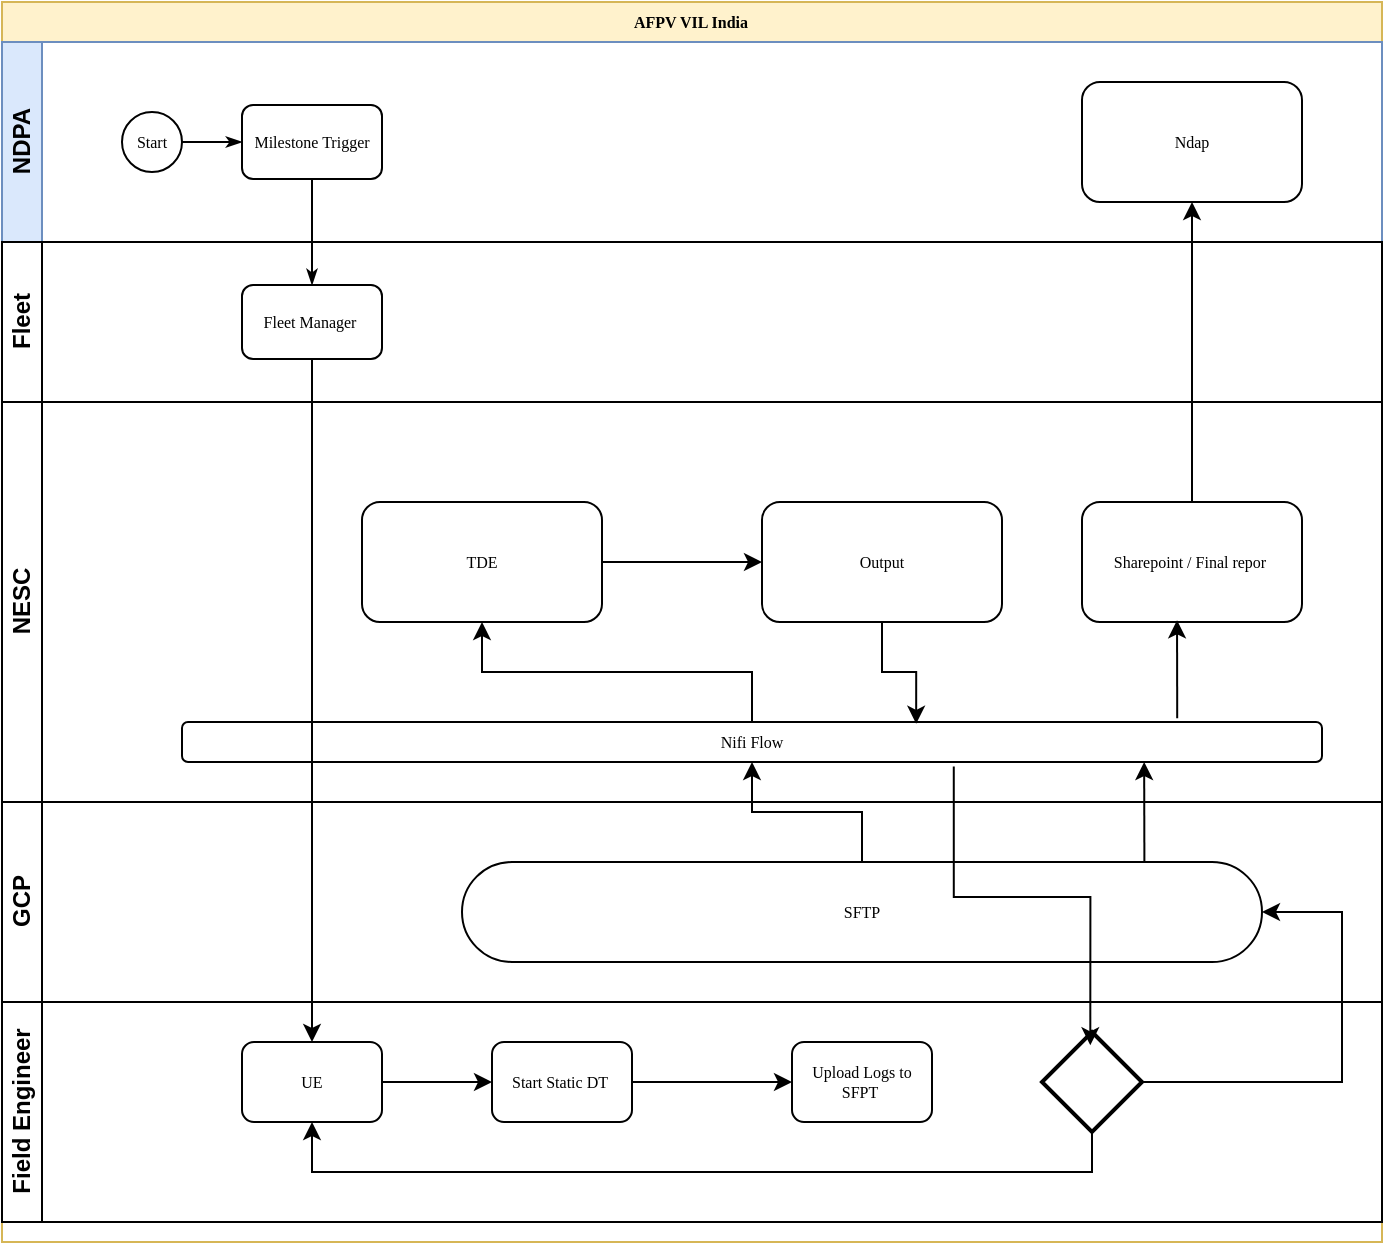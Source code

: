 <mxfile version="24.7.17">
  <diagram name="Page-1" id="c7488fd3-1785-93aa-aadb-54a6760d102a">
    <mxGraphModel dx="1195" dy="635" grid="1" gridSize="10" guides="1" tooltips="1" connect="1" arrows="1" fold="1" page="1" pageScale="1" pageWidth="1100" pageHeight="850" background="none" math="0" shadow="0">
      <root>
        <mxCell id="0" />
        <mxCell id="1" parent="0" />
        <mxCell id="2b4e8129b02d487f-1" value="AFPV VIL India&amp;nbsp;" style="swimlane;html=1;childLayout=stackLayout;horizontal=1;startSize=20;horizontalStack=0;rounded=0;shadow=0;labelBackgroundColor=none;strokeWidth=1;fontFamily=Verdana;fontSize=8;align=center;fillColor=#fff2cc;strokeColor=#d6b656;" parent="1" vertex="1">
          <mxGeometry x="200" y="10" width="690" height="620" as="geometry" />
        </mxCell>
        <mxCell id="2b4e8129b02d487f-2" value="NDPA" style="swimlane;html=1;startSize=20;horizontal=0;fillColor=#dae8fc;strokeColor=#6c8ebf;gradientColor=none;" parent="2b4e8129b02d487f-1" vertex="1">
          <mxGeometry y="20" width="690" height="100" as="geometry" />
        </mxCell>
        <mxCell id="2b4e8129b02d487f-18" style="edgeStyle=orthogonalEdgeStyle;rounded=0;html=1;labelBackgroundColor=none;startArrow=none;startFill=0;startSize=5;endArrow=classicThin;endFill=1;endSize=5;jettySize=auto;orthogonalLoop=1;strokeWidth=1;fontFamily=Verdana;fontSize=8" parent="2b4e8129b02d487f-2" source="2b4e8129b02d487f-5" target="2b4e8129b02d487f-6" edge="1">
          <mxGeometry relative="1" as="geometry" />
        </mxCell>
        <mxCell id="2b4e8129b02d487f-5" value="Start" style="ellipse;whiteSpace=wrap;html=1;rounded=0;shadow=0;labelBackgroundColor=none;strokeWidth=1;fontFamily=Verdana;fontSize=8;align=center;" parent="2b4e8129b02d487f-2" vertex="1">
          <mxGeometry x="60" y="35" width="30" height="30" as="geometry" />
        </mxCell>
        <mxCell id="2b4e8129b02d487f-6" value="Milestone Trigger" style="rounded=1;whiteSpace=wrap;html=1;shadow=0;labelBackgroundColor=none;strokeWidth=1;fontFamily=Verdana;fontSize=8;align=center;" parent="2b4e8129b02d487f-2" vertex="1">
          <mxGeometry x="120" y="31.5" width="70" height="37" as="geometry" />
        </mxCell>
        <mxCell id="iS7uTXhmOtBCeSAI_-wE-41" value="Ndap" style="rounded=1;whiteSpace=wrap;html=1;shadow=0;labelBackgroundColor=none;strokeWidth=1;fontFamily=Verdana;fontSize=8;align=center;" vertex="1" parent="2b4e8129b02d487f-2">
          <mxGeometry x="540" y="20" width="110" height="60" as="geometry" />
        </mxCell>
        <mxCell id="2b4e8129b02d487f-3" value="Fleet" style="swimlane;html=1;startSize=20;horizontal=0;" parent="2b4e8129b02d487f-1" vertex="1">
          <mxGeometry y="120" width="690" height="80" as="geometry" />
        </mxCell>
        <mxCell id="2b4e8129b02d487f-12" value="Fleet Manager&amp;nbsp;" style="rounded=1;whiteSpace=wrap;html=1;shadow=0;labelBackgroundColor=none;strokeWidth=1;fontFamily=Verdana;fontSize=8;align=center;" parent="2b4e8129b02d487f-3" vertex="1">
          <mxGeometry x="120" y="21.5" width="70" height="37" as="geometry" />
        </mxCell>
        <mxCell id="iS7uTXhmOtBCeSAI_-wE-12" value="NESC" style="swimlane;html=1;startSize=20;horizontal=0;" vertex="1" parent="2b4e8129b02d487f-1">
          <mxGeometry y="200" width="690" height="200" as="geometry">
            <mxRectangle y="320" width="680" height="30" as="alternateBounds" />
          </mxGeometry>
        </mxCell>
        <mxCell id="iS7uTXhmOtBCeSAI_-wE-20" value="" style="edgeStyle=orthogonalEdgeStyle;rounded=0;orthogonalLoop=1;jettySize=auto;html=1;" edge="1" parent="iS7uTXhmOtBCeSAI_-wE-12" source="iS7uTXhmOtBCeSAI_-wE-17" target="iS7uTXhmOtBCeSAI_-wE-19">
          <mxGeometry relative="1" as="geometry" />
        </mxCell>
        <mxCell id="iS7uTXhmOtBCeSAI_-wE-17" value="Nifi Flow" style="whiteSpace=wrap;html=1;fontSize=8;fontFamily=Verdana;rounded=1;shadow=0;labelBackgroundColor=none;strokeWidth=1;" vertex="1" parent="iS7uTXhmOtBCeSAI_-wE-12">
          <mxGeometry x="90" y="160" width="570" height="20" as="geometry" />
        </mxCell>
        <mxCell id="iS7uTXhmOtBCeSAI_-wE-22" value="" style="edgeStyle=orthogonalEdgeStyle;rounded=0;orthogonalLoop=1;jettySize=auto;html=1;" edge="1" parent="iS7uTXhmOtBCeSAI_-wE-12" source="iS7uTXhmOtBCeSAI_-wE-19" target="iS7uTXhmOtBCeSAI_-wE-21">
          <mxGeometry relative="1" as="geometry" />
        </mxCell>
        <mxCell id="iS7uTXhmOtBCeSAI_-wE-19" value="TDE" style="whiteSpace=wrap;html=1;fontSize=8;fontFamily=Verdana;rounded=1;shadow=0;labelBackgroundColor=none;strokeWidth=1;" vertex="1" parent="iS7uTXhmOtBCeSAI_-wE-12">
          <mxGeometry x="180" y="50" width="120" height="60" as="geometry" />
        </mxCell>
        <mxCell id="iS7uTXhmOtBCeSAI_-wE-21" value="Output" style="whiteSpace=wrap;html=1;fontSize=8;fontFamily=Verdana;rounded=1;shadow=0;labelBackgroundColor=none;strokeWidth=1;" vertex="1" parent="iS7uTXhmOtBCeSAI_-wE-12">
          <mxGeometry x="380" y="50" width="120" height="60" as="geometry" />
        </mxCell>
        <mxCell id="iS7uTXhmOtBCeSAI_-wE-24" style="edgeStyle=orthogonalEdgeStyle;rounded=0;orthogonalLoop=1;jettySize=auto;html=1;entryX=0.644;entryY=0.045;entryDx=0;entryDy=0;entryPerimeter=0;" edge="1" parent="iS7uTXhmOtBCeSAI_-wE-12" source="iS7uTXhmOtBCeSAI_-wE-21" target="iS7uTXhmOtBCeSAI_-wE-17">
          <mxGeometry relative="1" as="geometry" />
        </mxCell>
        <mxCell id="2b4e8129b02d487f-9" value="Sharepoint / Final repor&amp;nbsp;" style="rounded=1;whiteSpace=wrap;html=1;shadow=0;labelBackgroundColor=none;strokeWidth=1;fontFamily=Verdana;fontSize=8;align=center;" parent="iS7uTXhmOtBCeSAI_-wE-12" vertex="1">
          <mxGeometry x="540" y="50" width="110" height="60" as="geometry" />
        </mxCell>
        <mxCell id="iS7uTXhmOtBCeSAI_-wE-38" value="" style="endArrow=classic;html=1;rounded=0;entryX=0.844;entryY=1.286;entryDx=0;entryDy=0;entryPerimeter=0;exitX=0.853;exitY=0.121;exitDx=0;exitDy=0;exitPerimeter=0;" edge="1" parent="iS7uTXhmOtBCeSAI_-wE-12">
          <mxGeometry width="50" height="50" relative="1" as="geometry">
            <mxPoint x="571.2" y="230.33" as="sourcePoint" />
            <mxPoint x="571.08" y="180" as="targetPoint" />
          </mxGeometry>
        </mxCell>
        <mxCell id="iS7uTXhmOtBCeSAI_-wE-40" value="" style="endArrow=classic;html=1;rounded=0;entryX=0.432;entryY=0.986;entryDx=0;entryDy=0;entryPerimeter=0;exitX=0.873;exitY=-0.093;exitDx=0;exitDy=0;exitPerimeter=0;" edge="1" parent="iS7uTXhmOtBCeSAI_-wE-12" source="iS7uTXhmOtBCeSAI_-wE-17" target="2b4e8129b02d487f-9">
          <mxGeometry width="50" height="50" relative="1" as="geometry">
            <mxPoint x="310" y="140" as="sourcePoint" />
            <mxPoint x="360" y="90" as="targetPoint" />
          </mxGeometry>
        </mxCell>
        <mxCell id="iS7uTXhmOtBCeSAI_-wE-1" value="GCP" style="swimlane;html=1;startSize=20;horizontal=0;" vertex="1" parent="2b4e8129b02d487f-1">
          <mxGeometry y="400" width="690" height="100" as="geometry">
            <mxRectangle y="320" width="680" height="30" as="alternateBounds" />
          </mxGeometry>
        </mxCell>
        <mxCell id="iS7uTXhmOtBCeSAI_-wE-13" value="SFTP" style="whiteSpace=wrap;html=1;fontSize=8;fontFamily=Verdana;rounded=1;shadow=0;labelBackgroundColor=none;strokeWidth=1;arcSize=50;" vertex="1" parent="iS7uTXhmOtBCeSAI_-wE-1">
          <mxGeometry x="230" y="30" width="400" height="50" as="geometry" />
        </mxCell>
        <mxCell id="2b4e8129b02d487f-24" style="edgeStyle=orthogonalEdgeStyle;rounded=0;html=1;labelBackgroundColor=none;startArrow=none;startFill=0;startSize=5;endArrow=classicThin;endFill=1;endSize=5;jettySize=auto;orthogonalLoop=1;strokeWidth=1;fontFamily=Verdana;fontSize=8" parent="2b4e8129b02d487f-1" source="2b4e8129b02d487f-6" target="2b4e8129b02d487f-12" edge="1">
          <mxGeometry relative="1" as="geometry" />
        </mxCell>
        <mxCell id="iS7uTXhmOtBCeSAI_-wE-5" style="edgeStyle=orthogonalEdgeStyle;rounded=0;orthogonalLoop=1;jettySize=auto;html=1;entryX=0.5;entryY=0;entryDx=0;entryDy=0;" edge="1" parent="2b4e8129b02d487f-1" source="2b4e8129b02d487f-12" target="2b4e8129b02d487f-14">
          <mxGeometry relative="1" as="geometry">
            <mxPoint x="155" y="440" as="targetPoint" />
          </mxGeometry>
        </mxCell>
        <mxCell id="2b4e8129b02d487f-4" value="Field Engineer" style="swimlane;html=1;startSize=20;horizontal=0;" parent="2b4e8129b02d487f-1" vertex="1">
          <mxGeometry y="500" width="690" height="110" as="geometry">
            <mxRectangle y="320" width="680" height="30" as="alternateBounds" />
          </mxGeometry>
        </mxCell>
        <mxCell id="iS7uTXhmOtBCeSAI_-wE-8" value="" style="edgeStyle=orthogonalEdgeStyle;rounded=0;orthogonalLoop=1;jettySize=auto;html=1;" edge="1" parent="2b4e8129b02d487f-4" source="2b4e8129b02d487f-14" target="iS7uTXhmOtBCeSAI_-wE-7">
          <mxGeometry relative="1" as="geometry" />
        </mxCell>
        <mxCell id="2b4e8129b02d487f-14" value="UE" style="rounded=1;whiteSpace=wrap;html=1;shadow=0;labelBackgroundColor=none;strokeWidth=1;fontFamily=Verdana;fontSize=8;align=center;" parent="2b4e8129b02d487f-4" vertex="1">
          <mxGeometry x="120" y="20.0" width="70" height="40" as="geometry" />
        </mxCell>
        <mxCell id="iS7uTXhmOtBCeSAI_-wE-11" value="" style="edgeStyle=orthogonalEdgeStyle;rounded=0;orthogonalLoop=1;jettySize=auto;html=1;" edge="1" parent="2b4e8129b02d487f-4" source="iS7uTXhmOtBCeSAI_-wE-7" target="iS7uTXhmOtBCeSAI_-wE-10">
          <mxGeometry relative="1" as="geometry" />
        </mxCell>
        <mxCell id="iS7uTXhmOtBCeSAI_-wE-7" value="Start Static DT&amp;nbsp;" style="whiteSpace=wrap;html=1;fontSize=8;fontFamily=Verdana;rounded=1;shadow=0;labelBackgroundColor=none;strokeWidth=1;" vertex="1" parent="2b4e8129b02d487f-4">
          <mxGeometry x="245" y="20" width="70" height="40" as="geometry" />
        </mxCell>
        <mxCell id="iS7uTXhmOtBCeSAI_-wE-10" value="Upload Logs to SFPT&amp;nbsp;" style="whiteSpace=wrap;html=1;fontSize=8;fontFamily=Verdana;rounded=1;shadow=0;labelBackgroundColor=none;strokeWidth=1;" vertex="1" parent="2b4e8129b02d487f-4">
          <mxGeometry x="395" y="20" width="70" height="40" as="geometry" />
        </mxCell>
        <mxCell id="iS7uTXhmOtBCeSAI_-wE-45" style="edgeStyle=orthogonalEdgeStyle;rounded=0;orthogonalLoop=1;jettySize=auto;html=1;entryX=0.5;entryY=1;entryDx=0;entryDy=0;" edge="1" parent="2b4e8129b02d487f-4" source="iS7uTXhmOtBCeSAI_-wE-31" target="2b4e8129b02d487f-14">
          <mxGeometry relative="1" as="geometry">
            <Array as="points">
              <mxPoint x="545" y="85" />
              <mxPoint x="155" y="85" />
            </Array>
          </mxGeometry>
        </mxCell>
        <mxCell id="iS7uTXhmOtBCeSAI_-wE-31" value="" style="strokeWidth=2;html=1;shape=mxgraph.flowchart.decision;whiteSpace=wrap;" vertex="1" parent="2b4e8129b02d487f-4">
          <mxGeometry x="520" y="15" width="50" height="50" as="geometry" />
        </mxCell>
        <mxCell id="iS7uTXhmOtBCeSAI_-wE-18" value="" style="edgeStyle=orthogonalEdgeStyle;rounded=0;orthogonalLoop=1;jettySize=auto;html=1;" edge="1" parent="2b4e8129b02d487f-1" source="iS7uTXhmOtBCeSAI_-wE-13" target="iS7uTXhmOtBCeSAI_-wE-17">
          <mxGeometry relative="1" as="geometry" />
        </mxCell>
        <mxCell id="iS7uTXhmOtBCeSAI_-wE-25" style="edgeStyle=orthogonalEdgeStyle;rounded=0;orthogonalLoop=1;jettySize=auto;html=1;entryX=0.483;entryY=0.133;entryDx=0;entryDy=0;entryPerimeter=0;exitX=0.677;exitY=1.114;exitDx=0;exitDy=0;exitPerimeter=0;" edge="1" parent="2b4e8129b02d487f-1" source="iS7uTXhmOtBCeSAI_-wE-17" target="iS7uTXhmOtBCeSAI_-wE-31">
          <mxGeometry relative="1" as="geometry" />
        </mxCell>
        <mxCell id="iS7uTXhmOtBCeSAI_-wE-33" style="edgeStyle=orthogonalEdgeStyle;rounded=0;orthogonalLoop=1;jettySize=auto;html=1;entryX=1;entryY=0.5;entryDx=0;entryDy=0;exitX=1;exitY=0.5;exitDx=0;exitDy=0;exitPerimeter=0;" edge="1" parent="2b4e8129b02d487f-1" source="iS7uTXhmOtBCeSAI_-wE-31" target="iS7uTXhmOtBCeSAI_-wE-13">
          <mxGeometry relative="1" as="geometry">
            <Array as="points">
              <mxPoint x="670" y="540" />
              <mxPoint x="670" y="455" />
            </Array>
          </mxGeometry>
        </mxCell>
        <mxCell id="iS7uTXhmOtBCeSAI_-wE-42" value="" style="edgeStyle=orthogonalEdgeStyle;rounded=0;orthogonalLoop=1;jettySize=auto;html=1;" edge="1" parent="2b4e8129b02d487f-1" source="2b4e8129b02d487f-9" target="iS7uTXhmOtBCeSAI_-wE-41">
          <mxGeometry relative="1" as="geometry" />
        </mxCell>
      </root>
    </mxGraphModel>
  </diagram>
</mxfile>
